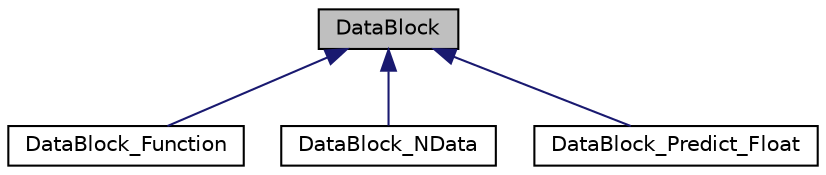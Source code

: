 digraph "DataBlock"
{
  edge [fontname="Helvetica",fontsize="10",labelfontname="Helvetica",labelfontsize="10"];
  node [fontname="Helvetica",fontsize="10",shape=record];
  Node1 [label="DataBlock",height=0.2,width=0.4,color="black", fillcolor="grey75", style="filled" fontcolor="black"];
  Node1 -> Node2 [dir="back",color="midnightblue",fontsize="10",style="solid",fontname="Helvetica"];
  Node2 [label="DataBlock_Function",height=0.2,width=0.4,color="black", fillcolor="white", style="filled",URL="$classRNReplicaNet_1_1DataBlock__Function.html"];
  Node1 -> Node3 [dir="back",color="midnightblue",fontsize="10",style="solid",fontname="Helvetica"];
  Node3 [label="DataBlock_NData",height=0.2,width=0.4,color="black", fillcolor="white", style="filled",URL="$classRNReplicaNet_1_1DataBlock__NData.html"];
  Node1 -> Node4 [dir="back",color="midnightblue",fontsize="10",style="solid",fontname="Helvetica"];
  Node4 [label="DataBlock_Predict_Float",height=0.2,width=0.4,color="black", fillcolor="white", style="filled",URL="$classRNReplicaNet_1_1DataBlock__Predict__Float.html"];
}
